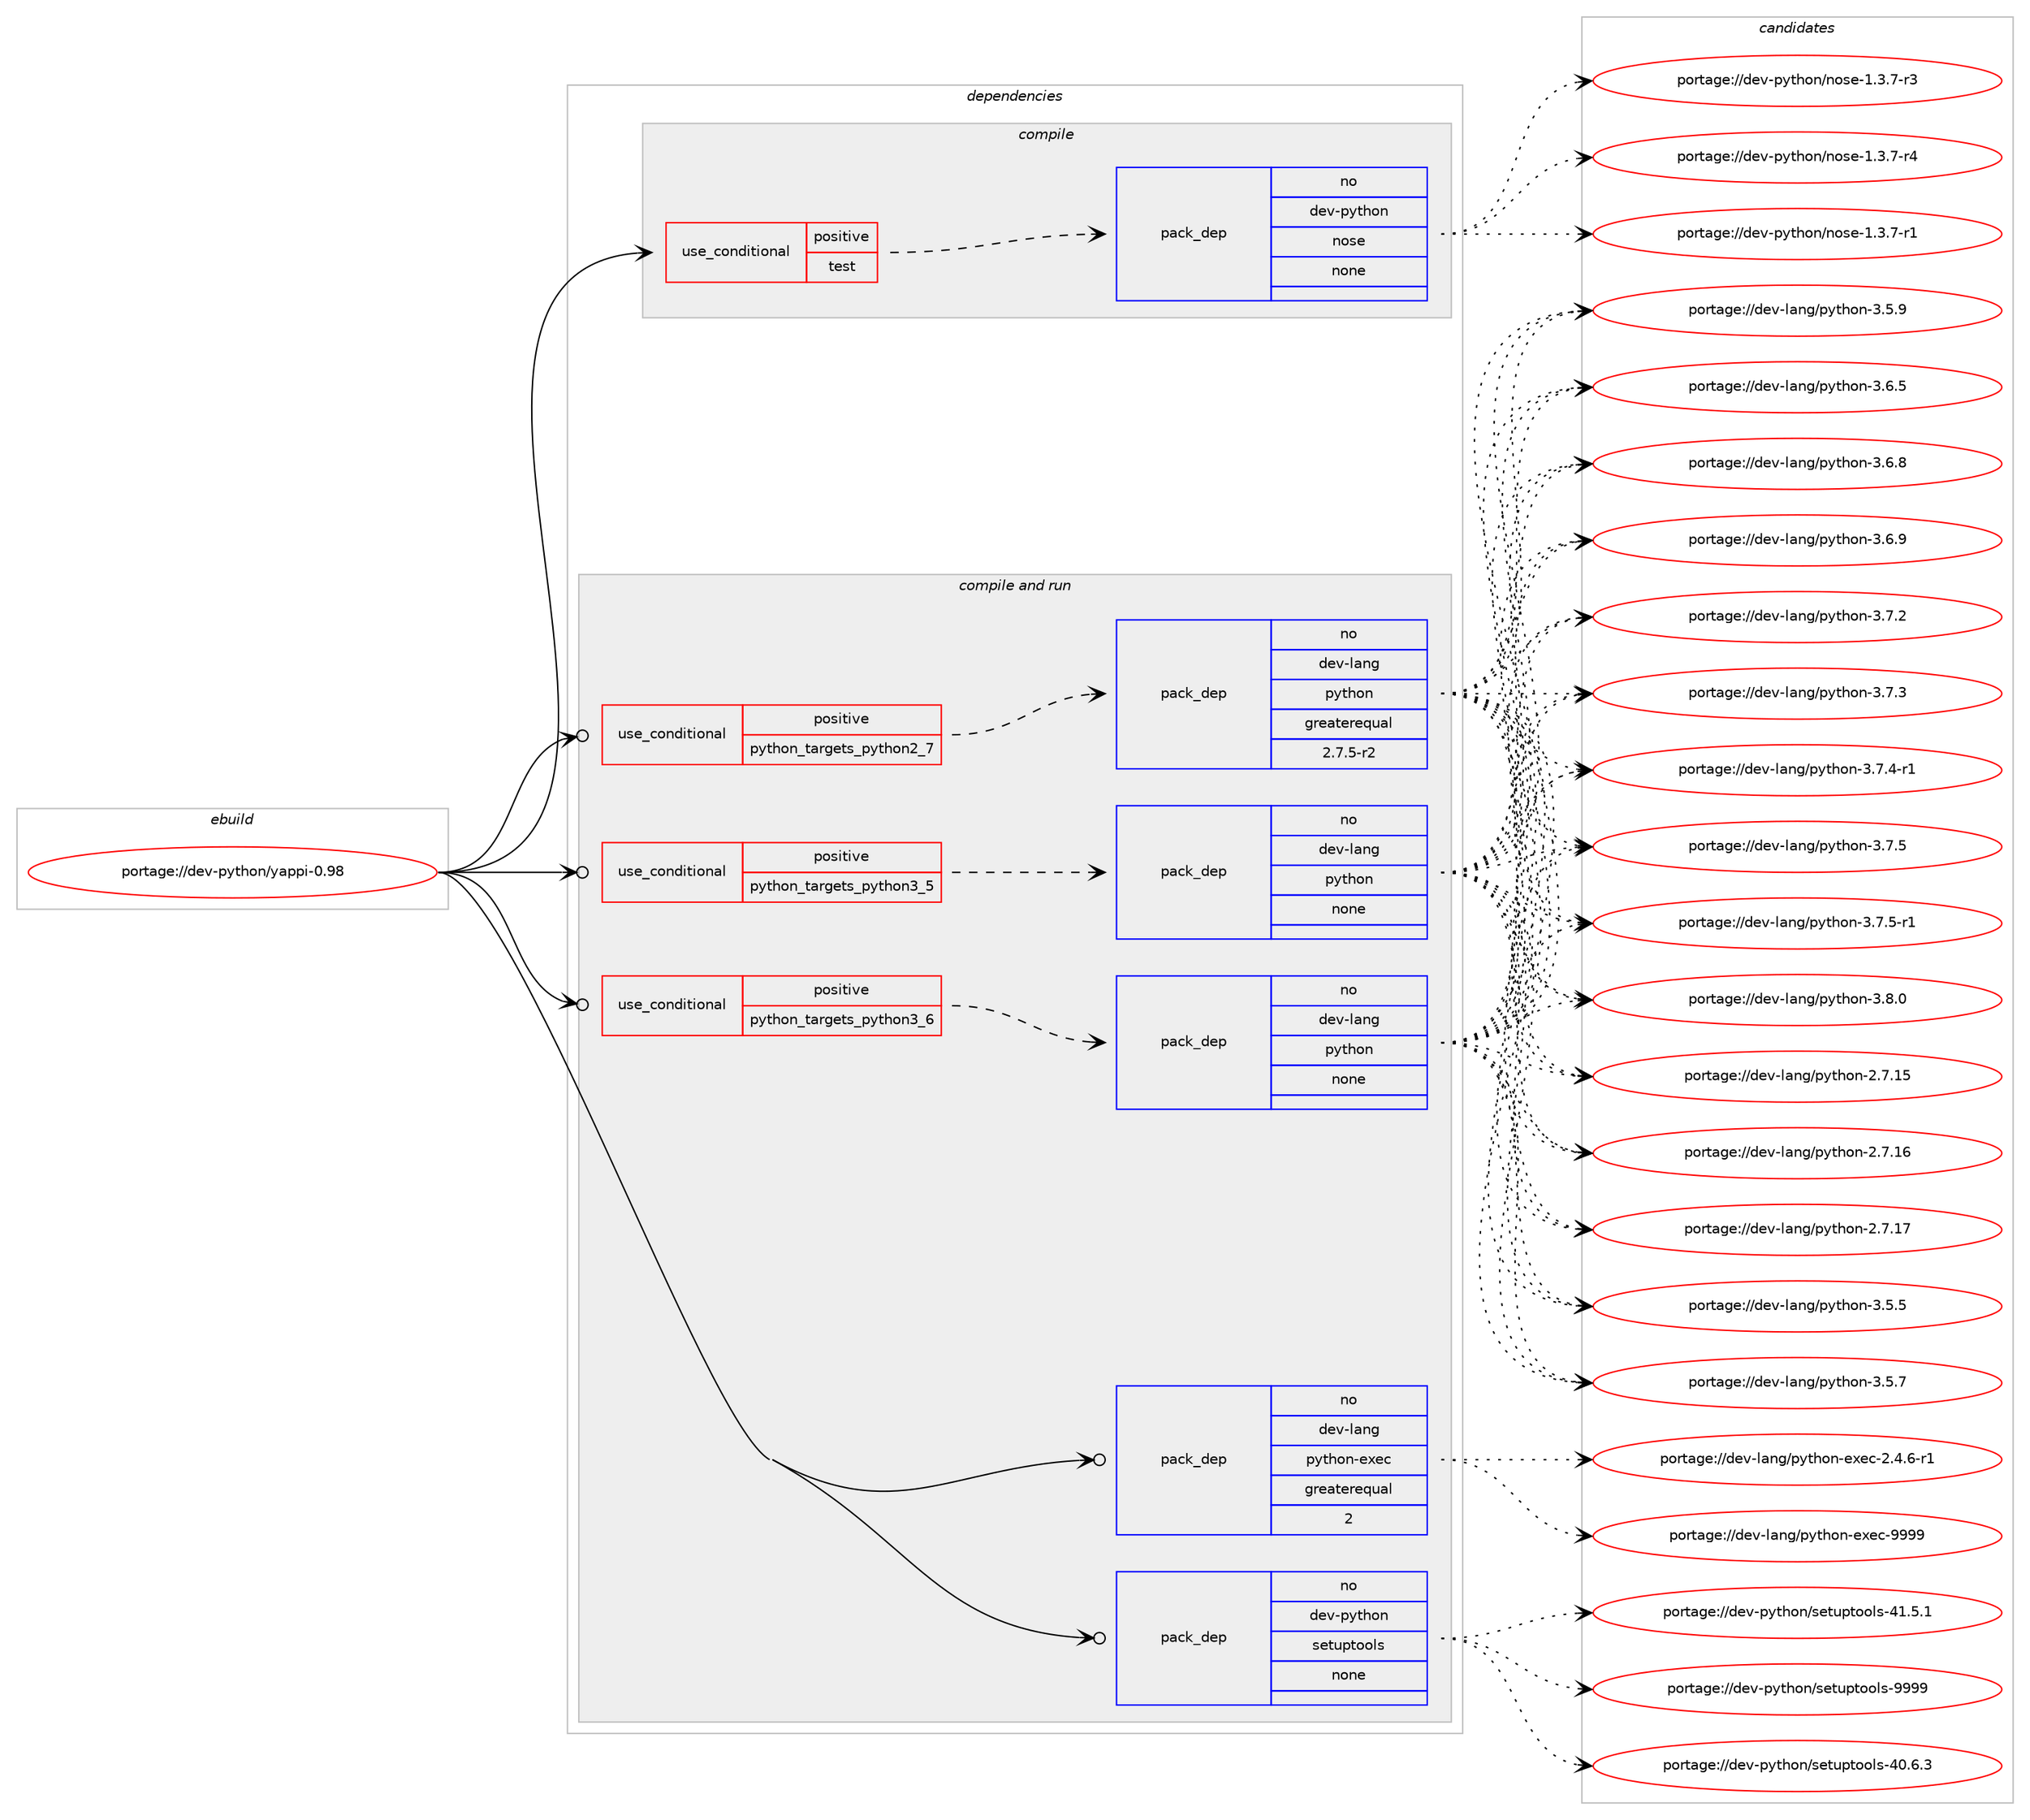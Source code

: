 digraph prolog {

# *************
# Graph options
# *************

newrank=true;
concentrate=true;
compound=true;
graph [rankdir=LR,fontname=Helvetica,fontsize=10,ranksep=1.5];#, ranksep=2.5, nodesep=0.2];
edge  [arrowhead=vee];
node  [fontname=Helvetica,fontsize=10];

# **********
# The ebuild
# **********

subgraph cluster_leftcol {
color=gray;
rank=same;
label=<<i>ebuild</i>>;
id [label="portage://dev-python/yappi-0.98", color=red, width=4, href="../dev-python/yappi-0.98.svg"];
}

# ****************
# The dependencies
# ****************

subgraph cluster_midcol {
color=gray;
label=<<i>dependencies</i>>;
subgraph cluster_compile {
fillcolor="#eeeeee";
style=filled;
label=<<i>compile</i>>;
subgraph cond41095 {
dependency179863 [label=<<TABLE BORDER="0" CELLBORDER="1" CELLSPACING="0" CELLPADDING="4"><TR><TD ROWSPAN="3" CELLPADDING="10">use_conditional</TD></TR><TR><TD>positive</TD></TR><TR><TD>test</TD></TR></TABLE>>, shape=none, color=red];
subgraph pack135355 {
dependency179864 [label=<<TABLE BORDER="0" CELLBORDER="1" CELLSPACING="0" CELLPADDING="4" WIDTH="220"><TR><TD ROWSPAN="6" CELLPADDING="30">pack_dep</TD></TR><TR><TD WIDTH="110">no</TD></TR><TR><TD>dev-python</TD></TR><TR><TD>nose</TD></TR><TR><TD>none</TD></TR><TR><TD></TD></TR></TABLE>>, shape=none, color=blue];
}
dependency179863:e -> dependency179864:w [weight=20,style="dashed",arrowhead="vee"];
}
id:e -> dependency179863:w [weight=20,style="solid",arrowhead="vee"];
}
subgraph cluster_compileandrun {
fillcolor="#eeeeee";
style=filled;
label=<<i>compile and run</i>>;
subgraph cond41096 {
dependency179865 [label=<<TABLE BORDER="0" CELLBORDER="1" CELLSPACING="0" CELLPADDING="4"><TR><TD ROWSPAN="3" CELLPADDING="10">use_conditional</TD></TR><TR><TD>positive</TD></TR><TR><TD>python_targets_python2_7</TD></TR></TABLE>>, shape=none, color=red];
subgraph pack135356 {
dependency179866 [label=<<TABLE BORDER="0" CELLBORDER="1" CELLSPACING="0" CELLPADDING="4" WIDTH="220"><TR><TD ROWSPAN="6" CELLPADDING="30">pack_dep</TD></TR><TR><TD WIDTH="110">no</TD></TR><TR><TD>dev-lang</TD></TR><TR><TD>python</TD></TR><TR><TD>greaterequal</TD></TR><TR><TD>2.7.5-r2</TD></TR></TABLE>>, shape=none, color=blue];
}
dependency179865:e -> dependency179866:w [weight=20,style="dashed",arrowhead="vee"];
}
id:e -> dependency179865:w [weight=20,style="solid",arrowhead="odotvee"];
subgraph cond41097 {
dependency179867 [label=<<TABLE BORDER="0" CELLBORDER="1" CELLSPACING="0" CELLPADDING="4"><TR><TD ROWSPAN="3" CELLPADDING="10">use_conditional</TD></TR><TR><TD>positive</TD></TR><TR><TD>python_targets_python3_5</TD></TR></TABLE>>, shape=none, color=red];
subgraph pack135357 {
dependency179868 [label=<<TABLE BORDER="0" CELLBORDER="1" CELLSPACING="0" CELLPADDING="4" WIDTH="220"><TR><TD ROWSPAN="6" CELLPADDING="30">pack_dep</TD></TR><TR><TD WIDTH="110">no</TD></TR><TR><TD>dev-lang</TD></TR><TR><TD>python</TD></TR><TR><TD>none</TD></TR><TR><TD></TD></TR></TABLE>>, shape=none, color=blue];
}
dependency179867:e -> dependency179868:w [weight=20,style="dashed",arrowhead="vee"];
}
id:e -> dependency179867:w [weight=20,style="solid",arrowhead="odotvee"];
subgraph cond41098 {
dependency179869 [label=<<TABLE BORDER="0" CELLBORDER="1" CELLSPACING="0" CELLPADDING="4"><TR><TD ROWSPAN="3" CELLPADDING="10">use_conditional</TD></TR><TR><TD>positive</TD></TR><TR><TD>python_targets_python3_6</TD></TR></TABLE>>, shape=none, color=red];
subgraph pack135358 {
dependency179870 [label=<<TABLE BORDER="0" CELLBORDER="1" CELLSPACING="0" CELLPADDING="4" WIDTH="220"><TR><TD ROWSPAN="6" CELLPADDING="30">pack_dep</TD></TR><TR><TD WIDTH="110">no</TD></TR><TR><TD>dev-lang</TD></TR><TR><TD>python</TD></TR><TR><TD>none</TD></TR><TR><TD></TD></TR></TABLE>>, shape=none, color=blue];
}
dependency179869:e -> dependency179870:w [weight=20,style="dashed",arrowhead="vee"];
}
id:e -> dependency179869:w [weight=20,style="solid",arrowhead="odotvee"];
subgraph pack135359 {
dependency179871 [label=<<TABLE BORDER="0" CELLBORDER="1" CELLSPACING="0" CELLPADDING="4" WIDTH="220"><TR><TD ROWSPAN="6" CELLPADDING="30">pack_dep</TD></TR><TR><TD WIDTH="110">no</TD></TR><TR><TD>dev-lang</TD></TR><TR><TD>python-exec</TD></TR><TR><TD>greaterequal</TD></TR><TR><TD>2</TD></TR></TABLE>>, shape=none, color=blue];
}
id:e -> dependency179871:w [weight=20,style="solid",arrowhead="odotvee"];
subgraph pack135360 {
dependency179872 [label=<<TABLE BORDER="0" CELLBORDER="1" CELLSPACING="0" CELLPADDING="4" WIDTH="220"><TR><TD ROWSPAN="6" CELLPADDING="30">pack_dep</TD></TR><TR><TD WIDTH="110">no</TD></TR><TR><TD>dev-python</TD></TR><TR><TD>setuptools</TD></TR><TR><TD>none</TD></TR><TR><TD></TD></TR></TABLE>>, shape=none, color=blue];
}
id:e -> dependency179872:w [weight=20,style="solid",arrowhead="odotvee"];
}
subgraph cluster_run {
fillcolor="#eeeeee";
style=filled;
label=<<i>run</i>>;
}
}

# **************
# The candidates
# **************

subgraph cluster_choices {
rank=same;
color=gray;
label=<<i>candidates</i>>;

subgraph choice135355 {
color=black;
nodesep=1;
choiceportage10010111845112121116104111110471101111151014549465146554511449 [label="portage://dev-python/nose-1.3.7-r1", color=red, width=4,href="../dev-python/nose-1.3.7-r1.svg"];
choiceportage10010111845112121116104111110471101111151014549465146554511451 [label="portage://dev-python/nose-1.3.7-r3", color=red, width=4,href="../dev-python/nose-1.3.7-r3.svg"];
choiceportage10010111845112121116104111110471101111151014549465146554511452 [label="portage://dev-python/nose-1.3.7-r4", color=red, width=4,href="../dev-python/nose-1.3.7-r4.svg"];
dependency179864:e -> choiceportage10010111845112121116104111110471101111151014549465146554511449:w [style=dotted,weight="100"];
dependency179864:e -> choiceportage10010111845112121116104111110471101111151014549465146554511451:w [style=dotted,weight="100"];
dependency179864:e -> choiceportage10010111845112121116104111110471101111151014549465146554511452:w [style=dotted,weight="100"];
}
subgraph choice135356 {
color=black;
nodesep=1;
choiceportage10010111845108971101034711212111610411111045504655464953 [label="portage://dev-lang/python-2.7.15", color=red, width=4,href="../dev-lang/python-2.7.15.svg"];
choiceportage10010111845108971101034711212111610411111045504655464954 [label="portage://dev-lang/python-2.7.16", color=red, width=4,href="../dev-lang/python-2.7.16.svg"];
choiceportage10010111845108971101034711212111610411111045504655464955 [label="portage://dev-lang/python-2.7.17", color=red, width=4,href="../dev-lang/python-2.7.17.svg"];
choiceportage100101118451089711010347112121116104111110455146534653 [label="portage://dev-lang/python-3.5.5", color=red, width=4,href="../dev-lang/python-3.5.5.svg"];
choiceportage100101118451089711010347112121116104111110455146534655 [label="portage://dev-lang/python-3.5.7", color=red, width=4,href="../dev-lang/python-3.5.7.svg"];
choiceportage100101118451089711010347112121116104111110455146534657 [label="portage://dev-lang/python-3.5.9", color=red, width=4,href="../dev-lang/python-3.5.9.svg"];
choiceportage100101118451089711010347112121116104111110455146544653 [label="portage://dev-lang/python-3.6.5", color=red, width=4,href="../dev-lang/python-3.6.5.svg"];
choiceportage100101118451089711010347112121116104111110455146544656 [label="portage://dev-lang/python-3.6.8", color=red, width=4,href="../dev-lang/python-3.6.8.svg"];
choiceportage100101118451089711010347112121116104111110455146544657 [label="portage://dev-lang/python-3.6.9", color=red, width=4,href="../dev-lang/python-3.6.9.svg"];
choiceportage100101118451089711010347112121116104111110455146554650 [label="portage://dev-lang/python-3.7.2", color=red, width=4,href="../dev-lang/python-3.7.2.svg"];
choiceportage100101118451089711010347112121116104111110455146554651 [label="portage://dev-lang/python-3.7.3", color=red, width=4,href="../dev-lang/python-3.7.3.svg"];
choiceportage1001011184510897110103471121211161041111104551465546524511449 [label="portage://dev-lang/python-3.7.4-r1", color=red, width=4,href="../dev-lang/python-3.7.4-r1.svg"];
choiceportage100101118451089711010347112121116104111110455146554653 [label="portage://dev-lang/python-3.7.5", color=red, width=4,href="../dev-lang/python-3.7.5.svg"];
choiceportage1001011184510897110103471121211161041111104551465546534511449 [label="portage://dev-lang/python-3.7.5-r1", color=red, width=4,href="../dev-lang/python-3.7.5-r1.svg"];
choiceportage100101118451089711010347112121116104111110455146564648 [label="portage://dev-lang/python-3.8.0", color=red, width=4,href="../dev-lang/python-3.8.0.svg"];
dependency179866:e -> choiceportage10010111845108971101034711212111610411111045504655464953:w [style=dotted,weight="100"];
dependency179866:e -> choiceportage10010111845108971101034711212111610411111045504655464954:w [style=dotted,weight="100"];
dependency179866:e -> choiceportage10010111845108971101034711212111610411111045504655464955:w [style=dotted,weight="100"];
dependency179866:e -> choiceportage100101118451089711010347112121116104111110455146534653:w [style=dotted,weight="100"];
dependency179866:e -> choiceportage100101118451089711010347112121116104111110455146534655:w [style=dotted,weight="100"];
dependency179866:e -> choiceportage100101118451089711010347112121116104111110455146534657:w [style=dotted,weight="100"];
dependency179866:e -> choiceportage100101118451089711010347112121116104111110455146544653:w [style=dotted,weight="100"];
dependency179866:e -> choiceportage100101118451089711010347112121116104111110455146544656:w [style=dotted,weight="100"];
dependency179866:e -> choiceportage100101118451089711010347112121116104111110455146544657:w [style=dotted,weight="100"];
dependency179866:e -> choiceportage100101118451089711010347112121116104111110455146554650:w [style=dotted,weight="100"];
dependency179866:e -> choiceportage100101118451089711010347112121116104111110455146554651:w [style=dotted,weight="100"];
dependency179866:e -> choiceportage1001011184510897110103471121211161041111104551465546524511449:w [style=dotted,weight="100"];
dependency179866:e -> choiceportage100101118451089711010347112121116104111110455146554653:w [style=dotted,weight="100"];
dependency179866:e -> choiceportage1001011184510897110103471121211161041111104551465546534511449:w [style=dotted,weight="100"];
dependency179866:e -> choiceportage100101118451089711010347112121116104111110455146564648:w [style=dotted,weight="100"];
}
subgraph choice135357 {
color=black;
nodesep=1;
choiceportage10010111845108971101034711212111610411111045504655464953 [label="portage://dev-lang/python-2.7.15", color=red, width=4,href="../dev-lang/python-2.7.15.svg"];
choiceportage10010111845108971101034711212111610411111045504655464954 [label="portage://dev-lang/python-2.7.16", color=red, width=4,href="../dev-lang/python-2.7.16.svg"];
choiceportage10010111845108971101034711212111610411111045504655464955 [label="portage://dev-lang/python-2.7.17", color=red, width=4,href="../dev-lang/python-2.7.17.svg"];
choiceportage100101118451089711010347112121116104111110455146534653 [label="portage://dev-lang/python-3.5.5", color=red, width=4,href="../dev-lang/python-3.5.5.svg"];
choiceportage100101118451089711010347112121116104111110455146534655 [label="portage://dev-lang/python-3.5.7", color=red, width=4,href="../dev-lang/python-3.5.7.svg"];
choiceportage100101118451089711010347112121116104111110455146534657 [label="portage://dev-lang/python-3.5.9", color=red, width=4,href="../dev-lang/python-3.5.9.svg"];
choiceportage100101118451089711010347112121116104111110455146544653 [label="portage://dev-lang/python-3.6.5", color=red, width=4,href="../dev-lang/python-3.6.5.svg"];
choiceportage100101118451089711010347112121116104111110455146544656 [label="portage://dev-lang/python-3.6.8", color=red, width=4,href="../dev-lang/python-3.6.8.svg"];
choiceportage100101118451089711010347112121116104111110455146544657 [label="portage://dev-lang/python-3.6.9", color=red, width=4,href="../dev-lang/python-3.6.9.svg"];
choiceportage100101118451089711010347112121116104111110455146554650 [label="portage://dev-lang/python-3.7.2", color=red, width=4,href="../dev-lang/python-3.7.2.svg"];
choiceportage100101118451089711010347112121116104111110455146554651 [label="portage://dev-lang/python-3.7.3", color=red, width=4,href="../dev-lang/python-3.7.3.svg"];
choiceportage1001011184510897110103471121211161041111104551465546524511449 [label="portage://dev-lang/python-3.7.4-r1", color=red, width=4,href="../dev-lang/python-3.7.4-r1.svg"];
choiceportage100101118451089711010347112121116104111110455146554653 [label="portage://dev-lang/python-3.7.5", color=red, width=4,href="../dev-lang/python-3.7.5.svg"];
choiceportage1001011184510897110103471121211161041111104551465546534511449 [label="portage://dev-lang/python-3.7.5-r1", color=red, width=4,href="../dev-lang/python-3.7.5-r1.svg"];
choiceportage100101118451089711010347112121116104111110455146564648 [label="portage://dev-lang/python-3.8.0", color=red, width=4,href="../dev-lang/python-3.8.0.svg"];
dependency179868:e -> choiceportage10010111845108971101034711212111610411111045504655464953:w [style=dotted,weight="100"];
dependency179868:e -> choiceportage10010111845108971101034711212111610411111045504655464954:w [style=dotted,weight="100"];
dependency179868:e -> choiceportage10010111845108971101034711212111610411111045504655464955:w [style=dotted,weight="100"];
dependency179868:e -> choiceportage100101118451089711010347112121116104111110455146534653:w [style=dotted,weight="100"];
dependency179868:e -> choiceportage100101118451089711010347112121116104111110455146534655:w [style=dotted,weight="100"];
dependency179868:e -> choiceportage100101118451089711010347112121116104111110455146534657:w [style=dotted,weight="100"];
dependency179868:e -> choiceportage100101118451089711010347112121116104111110455146544653:w [style=dotted,weight="100"];
dependency179868:e -> choiceportage100101118451089711010347112121116104111110455146544656:w [style=dotted,weight="100"];
dependency179868:e -> choiceportage100101118451089711010347112121116104111110455146544657:w [style=dotted,weight="100"];
dependency179868:e -> choiceportage100101118451089711010347112121116104111110455146554650:w [style=dotted,weight="100"];
dependency179868:e -> choiceportage100101118451089711010347112121116104111110455146554651:w [style=dotted,weight="100"];
dependency179868:e -> choiceportage1001011184510897110103471121211161041111104551465546524511449:w [style=dotted,weight="100"];
dependency179868:e -> choiceportage100101118451089711010347112121116104111110455146554653:w [style=dotted,weight="100"];
dependency179868:e -> choiceportage1001011184510897110103471121211161041111104551465546534511449:w [style=dotted,weight="100"];
dependency179868:e -> choiceportage100101118451089711010347112121116104111110455146564648:w [style=dotted,weight="100"];
}
subgraph choice135358 {
color=black;
nodesep=1;
choiceportage10010111845108971101034711212111610411111045504655464953 [label="portage://dev-lang/python-2.7.15", color=red, width=4,href="../dev-lang/python-2.7.15.svg"];
choiceportage10010111845108971101034711212111610411111045504655464954 [label="portage://dev-lang/python-2.7.16", color=red, width=4,href="../dev-lang/python-2.7.16.svg"];
choiceportage10010111845108971101034711212111610411111045504655464955 [label="portage://dev-lang/python-2.7.17", color=red, width=4,href="../dev-lang/python-2.7.17.svg"];
choiceportage100101118451089711010347112121116104111110455146534653 [label="portage://dev-lang/python-3.5.5", color=red, width=4,href="../dev-lang/python-3.5.5.svg"];
choiceportage100101118451089711010347112121116104111110455146534655 [label="portage://dev-lang/python-3.5.7", color=red, width=4,href="../dev-lang/python-3.5.7.svg"];
choiceportage100101118451089711010347112121116104111110455146534657 [label="portage://dev-lang/python-3.5.9", color=red, width=4,href="../dev-lang/python-3.5.9.svg"];
choiceportage100101118451089711010347112121116104111110455146544653 [label="portage://dev-lang/python-3.6.5", color=red, width=4,href="../dev-lang/python-3.6.5.svg"];
choiceportage100101118451089711010347112121116104111110455146544656 [label="portage://dev-lang/python-3.6.8", color=red, width=4,href="../dev-lang/python-3.6.8.svg"];
choiceportage100101118451089711010347112121116104111110455146544657 [label="portage://dev-lang/python-3.6.9", color=red, width=4,href="../dev-lang/python-3.6.9.svg"];
choiceportage100101118451089711010347112121116104111110455146554650 [label="portage://dev-lang/python-3.7.2", color=red, width=4,href="../dev-lang/python-3.7.2.svg"];
choiceportage100101118451089711010347112121116104111110455146554651 [label="portage://dev-lang/python-3.7.3", color=red, width=4,href="../dev-lang/python-3.7.3.svg"];
choiceportage1001011184510897110103471121211161041111104551465546524511449 [label="portage://dev-lang/python-3.7.4-r1", color=red, width=4,href="../dev-lang/python-3.7.4-r1.svg"];
choiceportage100101118451089711010347112121116104111110455146554653 [label="portage://dev-lang/python-3.7.5", color=red, width=4,href="../dev-lang/python-3.7.5.svg"];
choiceportage1001011184510897110103471121211161041111104551465546534511449 [label="portage://dev-lang/python-3.7.5-r1", color=red, width=4,href="../dev-lang/python-3.7.5-r1.svg"];
choiceportage100101118451089711010347112121116104111110455146564648 [label="portage://dev-lang/python-3.8.0", color=red, width=4,href="../dev-lang/python-3.8.0.svg"];
dependency179870:e -> choiceportage10010111845108971101034711212111610411111045504655464953:w [style=dotted,weight="100"];
dependency179870:e -> choiceportage10010111845108971101034711212111610411111045504655464954:w [style=dotted,weight="100"];
dependency179870:e -> choiceportage10010111845108971101034711212111610411111045504655464955:w [style=dotted,weight="100"];
dependency179870:e -> choiceportage100101118451089711010347112121116104111110455146534653:w [style=dotted,weight="100"];
dependency179870:e -> choiceportage100101118451089711010347112121116104111110455146534655:w [style=dotted,weight="100"];
dependency179870:e -> choiceportage100101118451089711010347112121116104111110455146534657:w [style=dotted,weight="100"];
dependency179870:e -> choiceportage100101118451089711010347112121116104111110455146544653:w [style=dotted,weight="100"];
dependency179870:e -> choiceportage100101118451089711010347112121116104111110455146544656:w [style=dotted,weight="100"];
dependency179870:e -> choiceportage100101118451089711010347112121116104111110455146544657:w [style=dotted,weight="100"];
dependency179870:e -> choiceportage100101118451089711010347112121116104111110455146554650:w [style=dotted,weight="100"];
dependency179870:e -> choiceportage100101118451089711010347112121116104111110455146554651:w [style=dotted,weight="100"];
dependency179870:e -> choiceportage1001011184510897110103471121211161041111104551465546524511449:w [style=dotted,weight="100"];
dependency179870:e -> choiceportage100101118451089711010347112121116104111110455146554653:w [style=dotted,weight="100"];
dependency179870:e -> choiceportage1001011184510897110103471121211161041111104551465546534511449:w [style=dotted,weight="100"];
dependency179870:e -> choiceportage100101118451089711010347112121116104111110455146564648:w [style=dotted,weight="100"];
}
subgraph choice135359 {
color=black;
nodesep=1;
choiceportage10010111845108971101034711212111610411111045101120101994550465246544511449 [label="portage://dev-lang/python-exec-2.4.6-r1", color=red, width=4,href="../dev-lang/python-exec-2.4.6-r1.svg"];
choiceportage10010111845108971101034711212111610411111045101120101994557575757 [label="portage://dev-lang/python-exec-9999", color=red, width=4,href="../dev-lang/python-exec-9999.svg"];
dependency179871:e -> choiceportage10010111845108971101034711212111610411111045101120101994550465246544511449:w [style=dotted,weight="100"];
dependency179871:e -> choiceportage10010111845108971101034711212111610411111045101120101994557575757:w [style=dotted,weight="100"];
}
subgraph choice135360 {
color=black;
nodesep=1;
choiceportage100101118451121211161041111104711510111611711211611111110811545524846544651 [label="portage://dev-python/setuptools-40.6.3", color=red, width=4,href="../dev-python/setuptools-40.6.3.svg"];
choiceportage100101118451121211161041111104711510111611711211611111110811545524946534649 [label="portage://dev-python/setuptools-41.5.1", color=red, width=4,href="../dev-python/setuptools-41.5.1.svg"];
choiceportage10010111845112121116104111110471151011161171121161111111081154557575757 [label="portage://dev-python/setuptools-9999", color=red, width=4,href="../dev-python/setuptools-9999.svg"];
dependency179872:e -> choiceportage100101118451121211161041111104711510111611711211611111110811545524846544651:w [style=dotted,weight="100"];
dependency179872:e -> choiceportage100101118451121211161041111104711510111611711211611111110811545524946534649:w [style=dotted,weight="100"];
dependency179872:e -> choiceportage10010111845112121116104111110471151011161171121161111111081154557575757:w [style=dotted,weight="100"];
}
}

}

